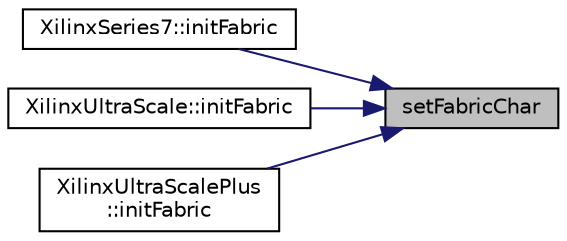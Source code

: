 digraph "setFabricChar"
{
 // INTERACTIVE_SVG=YES
 // LATEX_PDF_SIZE
  edge [fontname="Helvetica",fontsize="10",labelfontname="Helvetica",labelfontsize="10"];
  node [fontname="Helvetica",fontsize="10",shape=record];
  rankdir="RL";
  Node1 [label="setFabricChar",height=0.2,width=0.4,color="black", fillcolor="grey75", style="filled", fontcolor="black",tooltip=" "];
  Node1 -> Node2 [dir="back",color="midnightblue",fontsize="10",style="solid",fontname="Helvetica"];
  Node2 [label="XilinxSeries7::initFabric",height=0.2,width=0.4,color="black", fillcolor="white", style="filled",URL="$classXilinxSeries7.html#a86144c46963cf997d2c013aa2f68d06a",tooltip=" "];
  Node1 -> Node3 [dir="back",color="midnightblue",fontsize="10",style="solid",fontname="Helvetica"];
  Node3 [label="XilinxUltraScale::initFabric",height=0.2,width=0.4,color="black", fillcolor="white", style="filled",URL="$classXilinxUltraScale.html#a2f82f7a822d10256cf3f4daf2f471bf8",tooltip=" "];
  Node1 -> Node4 [dir="back",color="midnightblue",fontsize="10",style="solid",fontname="Helvetica"];
  Node4 [label="XilinxUltraScalePlus\l::initFabric",height=0.2,width=0.4,color="black", fillcolor="white", style="filled",URL="$classXilinxUltraScalePlus.html#a85edb52e62d2856e3a5a8d77c111c91e",tooltip=" "];
}
